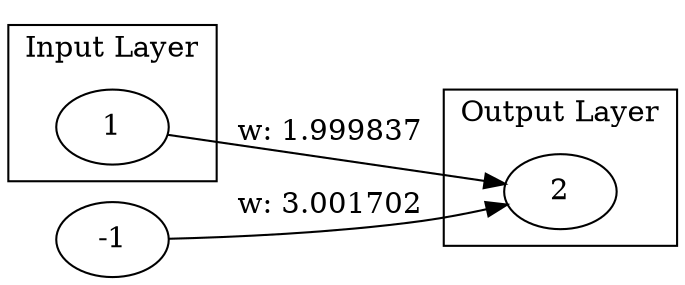 digraph Genome {
  rankdir=LR;
  subgraph cluster_0 {
    label="Input Layer";
    1;
  }
  subgraph cluster_1 {
    label="Hidden Layer";
  }
  subgraph cluster_2 {
    label="Output Layer";
    2;
  }
  1 -> 2 [label="w: 1.999837"];
  -1 -> 2 [label="w: 3.001702"];
}
